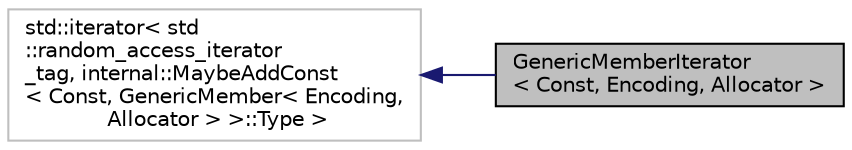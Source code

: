 digraph "GenericMemberIterator&lt; Const, Encoding, Allocator &gt;"
{
  edge [fontname="Helvetica",fontsize="10",labelfontname="Helvetica",labelfontsize="10"];
  node [fontname="Helvetica",fontsize="10",shape=record];
  rankdir="LR";
  Node2 [label="GenericMemberIterator\l\< Const, Encoding, Allocator \>",height=0.2,width=0.4,color="black", fillcolor="grey75", style="filled", fontcolor="black"];
  Node3 -> Node2 [dir="back",color="midnightblue",fontsize="10",style="solid",fontname="Helvetica"];
  Node3 [label="std::iterator\< std\l::random_access_iterator\l_tag, internal::MaybeAddConst\l\< Const, GenericMember\< Encoding,\l Allocator \> \>::Type \>",height=0.2,width=0.4,color="grey75", fillcolor="white", style="filled"];
}
